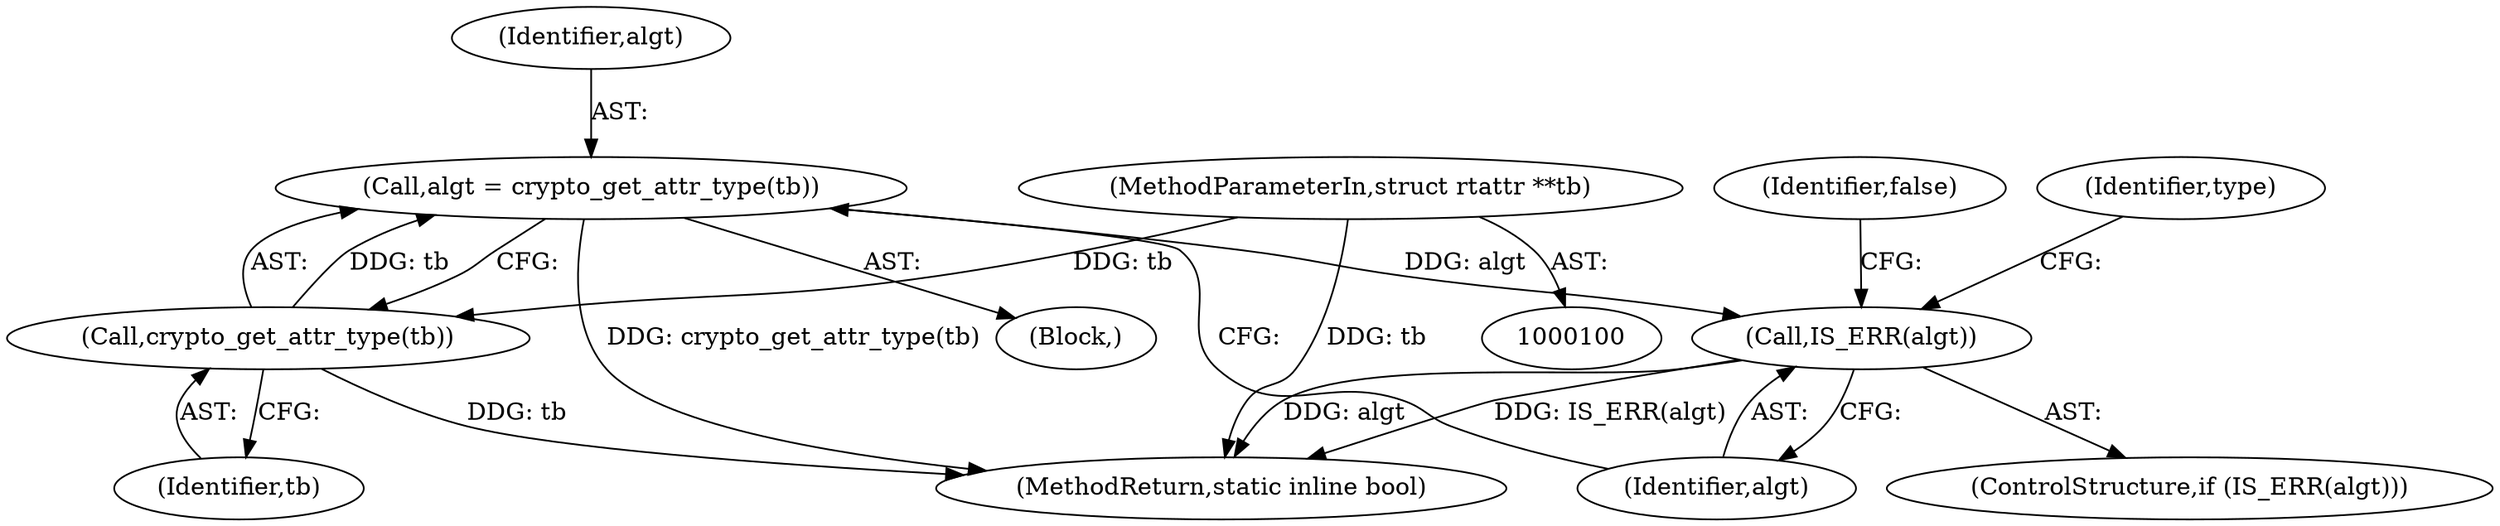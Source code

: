 digraph "0_linux_48a992727d82cb7db076fa15d372178743b1f4cd@API" {
"1000106" [label="(Call,algt = crypto_get_attr_type(tb))"];
"1000108" [label="(Call,crypto_get_attr_type(tb))"];
"1000101" [label="(MethodParameterIn,struct rtattr **tb)"];
"1000111" [label="(Call,IS_ERR(algt))"];
"1000114" [label="(Identifier,false)"];
"1000106" [label="(Call,algt = crypto_get_attr_type(tb))"];
"1000101" [label="(MethodParameterIn,struct rtattr **tb)"];
"1000104" [label="(Block,)"];
"1000144" [label="(MethodReturn,static inline bool)"];
"1000108" [label="(Call,crypto_get_attr_type(tb))"];
"1000107" [label="(Identifier,algt)"];
"1000112" [label="(Identifier,algt)"];
"1000110" [label="(ControlStructure,if (IS_ERR(algt)))"];
"1000117" [label="(Identifier,type)"];
"1000111" [label="(Call,IS_ERR(algt))"];
"1000109" [label="(Identifier,tb)"];
"1000106" -> "1000104"  [label="AST: "];
"1000106" -> "1000108"  [label="CFG: "];
"1000107" -> "1000106"  [label="AST: "];
"1000108" -> "1000106"  [label="AST: "];
"1000112" -> "1000106"  [label="CFG: "];
"1000106" -> "1000144"  [label="DDG: crypto_get_attr_type(tb)"];
"1000108" -> "1000106"  [label="DDG: tb"];
"1000106" -> "1000111"  [label="DDG: algt"];
"1000108" -> "1000109"  [label="CFG: "];
"1000109" -> "1000108"  [label="AST: "];
"1000108" -> "1000144"  [label="DDG: tb"];
"1000101" -> "1000108"  [label="DDG: tb"];
"1000101" -> "1000100"  [label="AST: "];
"1000101" -> "1000144"  [label="DDG: tb"];
"1000111" -> "1000110"  [label="AST: "];
"1000111" -> "1000112"  [label="CFG: "];
"1000112" -> "1000111"  [label="AST: "];
"1000114" -> "1000111"  [label="CFG: "];
"1000117" -> "1000111"  [label="CFG: "];
"1000111" -> "1000144"  [label="DDG: IS_ERR(algt)"];
"1000111" -> "1000144"  [label="DDG: algt"];
}
